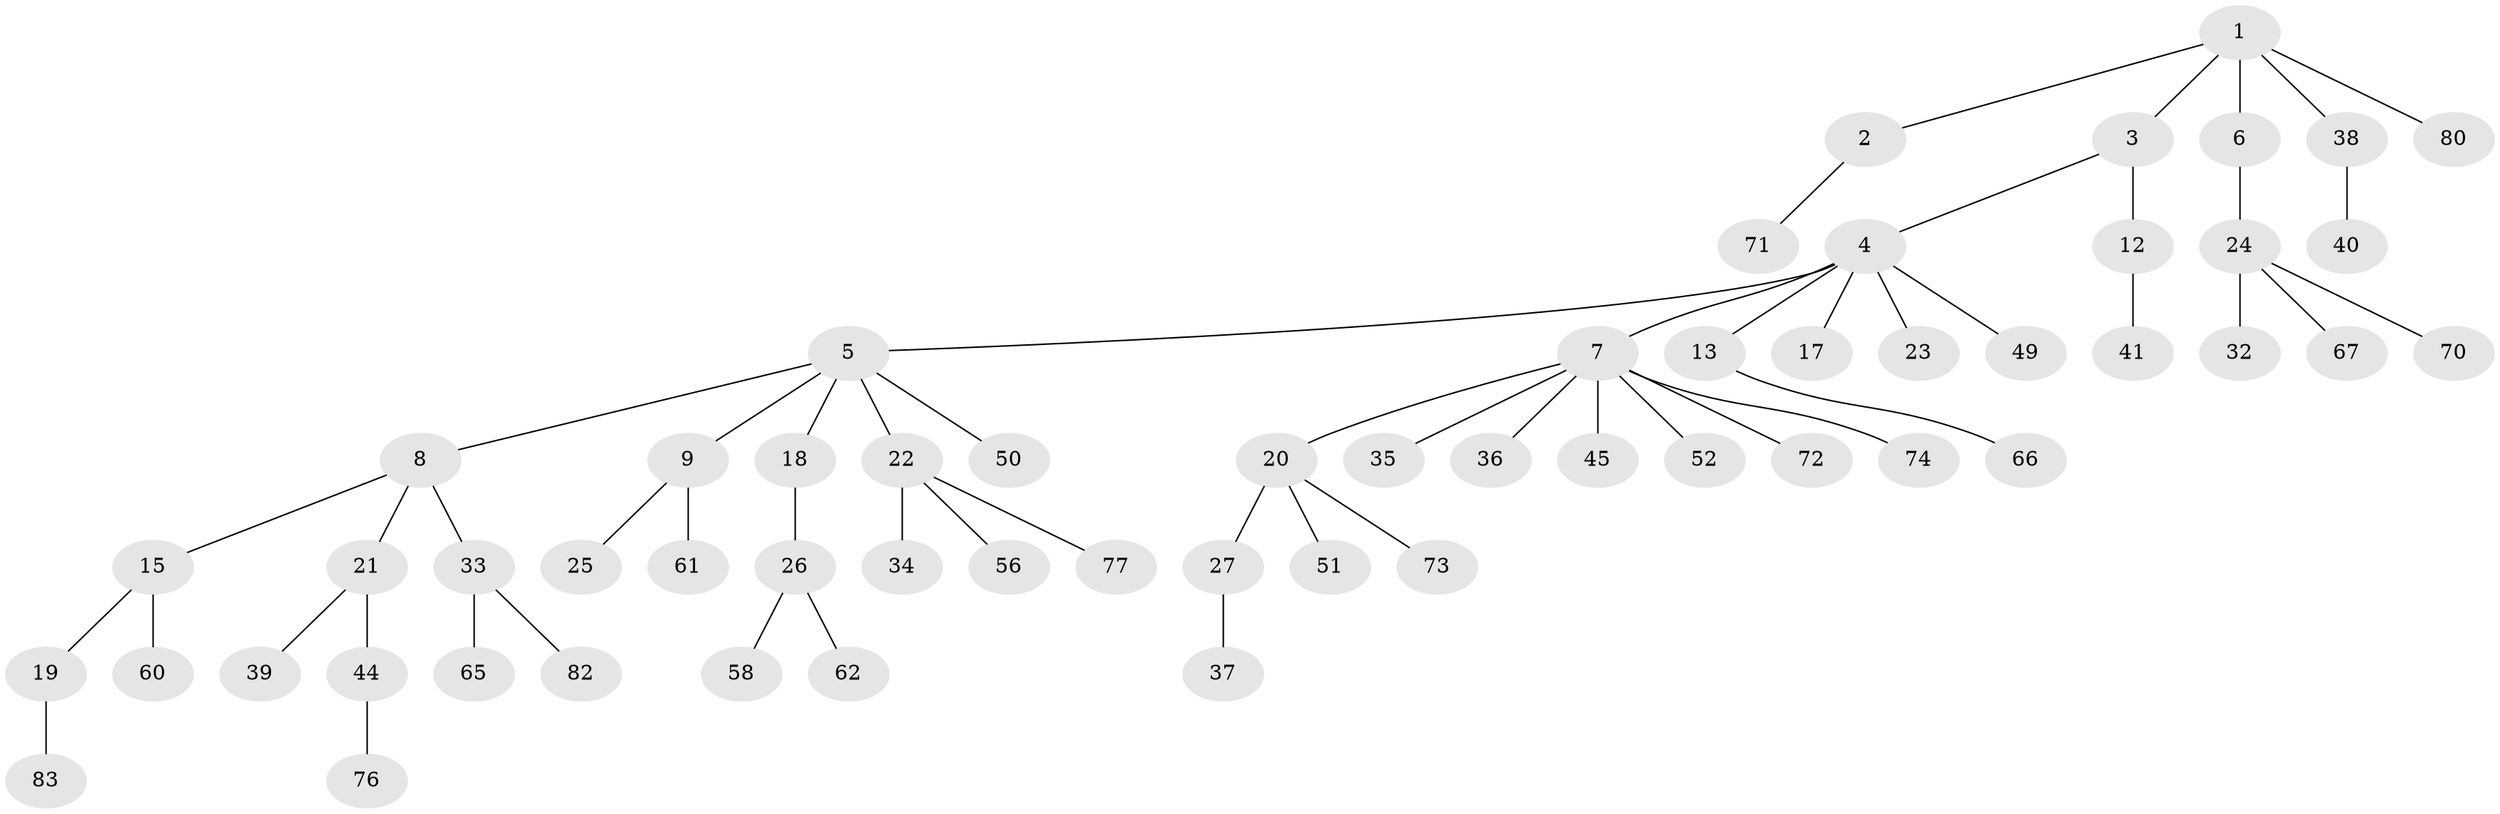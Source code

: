 // original degree distribution, {5: 0.023809523809523808, 2: 0.27380952380952384, 4: 0.05952380952380952, 6: 0.023809523809523808, 3: 0.11904761904761904, 7: 0.011904761904761904, 1: 0.4880952380952381}
// Generated by graph-tools (version 1.1) at 2025/11/02/27/25 16:11:27]
// undirected, 57 vertices, 56 edges
graph export_dot {
graph [start="1"]
  node [color=gray90,style=filled];
  1 [super="+16"];
  2;
  3 [super="+11"];
  4 [super="+10"];
  5 [super="+14"];
  6 [super="+53"];
  7 [super="+29"];
  8 [super="+69"];
  9 [super="+46"];
  12;
  13;
  15 [super="+47"];
  17 [super="+42"];
  18;
  19 [super="+54"];
  20 [super="+55"];
  21 [super="+31"];
  22 [super="+48"];
  23;
  24 [super="+64"];
  25;
  26 [super="+28"];
  27 [super="+30"];
  32;
  33 [super="+75"];
  34;
  35;
  36;
  37 [super="+81"];
  38 [super="+57"];
  39 [super="+43"];
  40;
  41 [super="+84"];
  44;
  45;
  49;
  50;
  51 [super="+59"];
  52;
  56;
  58;
  60;
  61 [super="+68"];
  62 [super="+63"];
  65;
  66;
  67;
  70;
  71;
  72 [super="+78"];
  73;
  74;
  76 [super="+79"];
  77;
  80;
  82;
  83;
  1 -- 2;
  1 -- 3;
  1 -- 6;
  1 -- 38;
  1 -- 80;
  2 -- 71;
  3 -- 4;
  3 -- 12;
  4 -- 5;
  4 -- 7;
  4 -- 13;
  4 -- 49;
  4 -- 17;
  4 -- 23;
  5 -- 8;
  5 -- 9;
  5 -- 18;
  5 -- 22;
  5 -- 50;
  6 -- 24;
  7 -- 20;
  7 -- 36;
  7 -- 45;
  7 -- 72;
  7 -- 74;
  7 -- 35;
  7 -- 52;
  8 -- 15;
  8 -- 21;
  8 -- 33;
  9 -- 25;
  9 -- 61;
  12 -- 41;
  13 -- 66;
  15 -- 19;
  15 -- 60;
  18 -- 26;
  19 -- 83;
  20 -- 27;
  20 -- 51;
  20 -- 73;
  21 -- 44;
  21 -- 39;
  22 -- 34;
  22 -- 77;
  22 -- 56;
  24 -- 32;
  24 -- 67;
  24 -- 70;
  26 -- 58;
  26 -- 62;
  27 -- 37;
  33 -- 65;
  33 -- 82;
  38 -- 40;
  44 -- 76;
}
